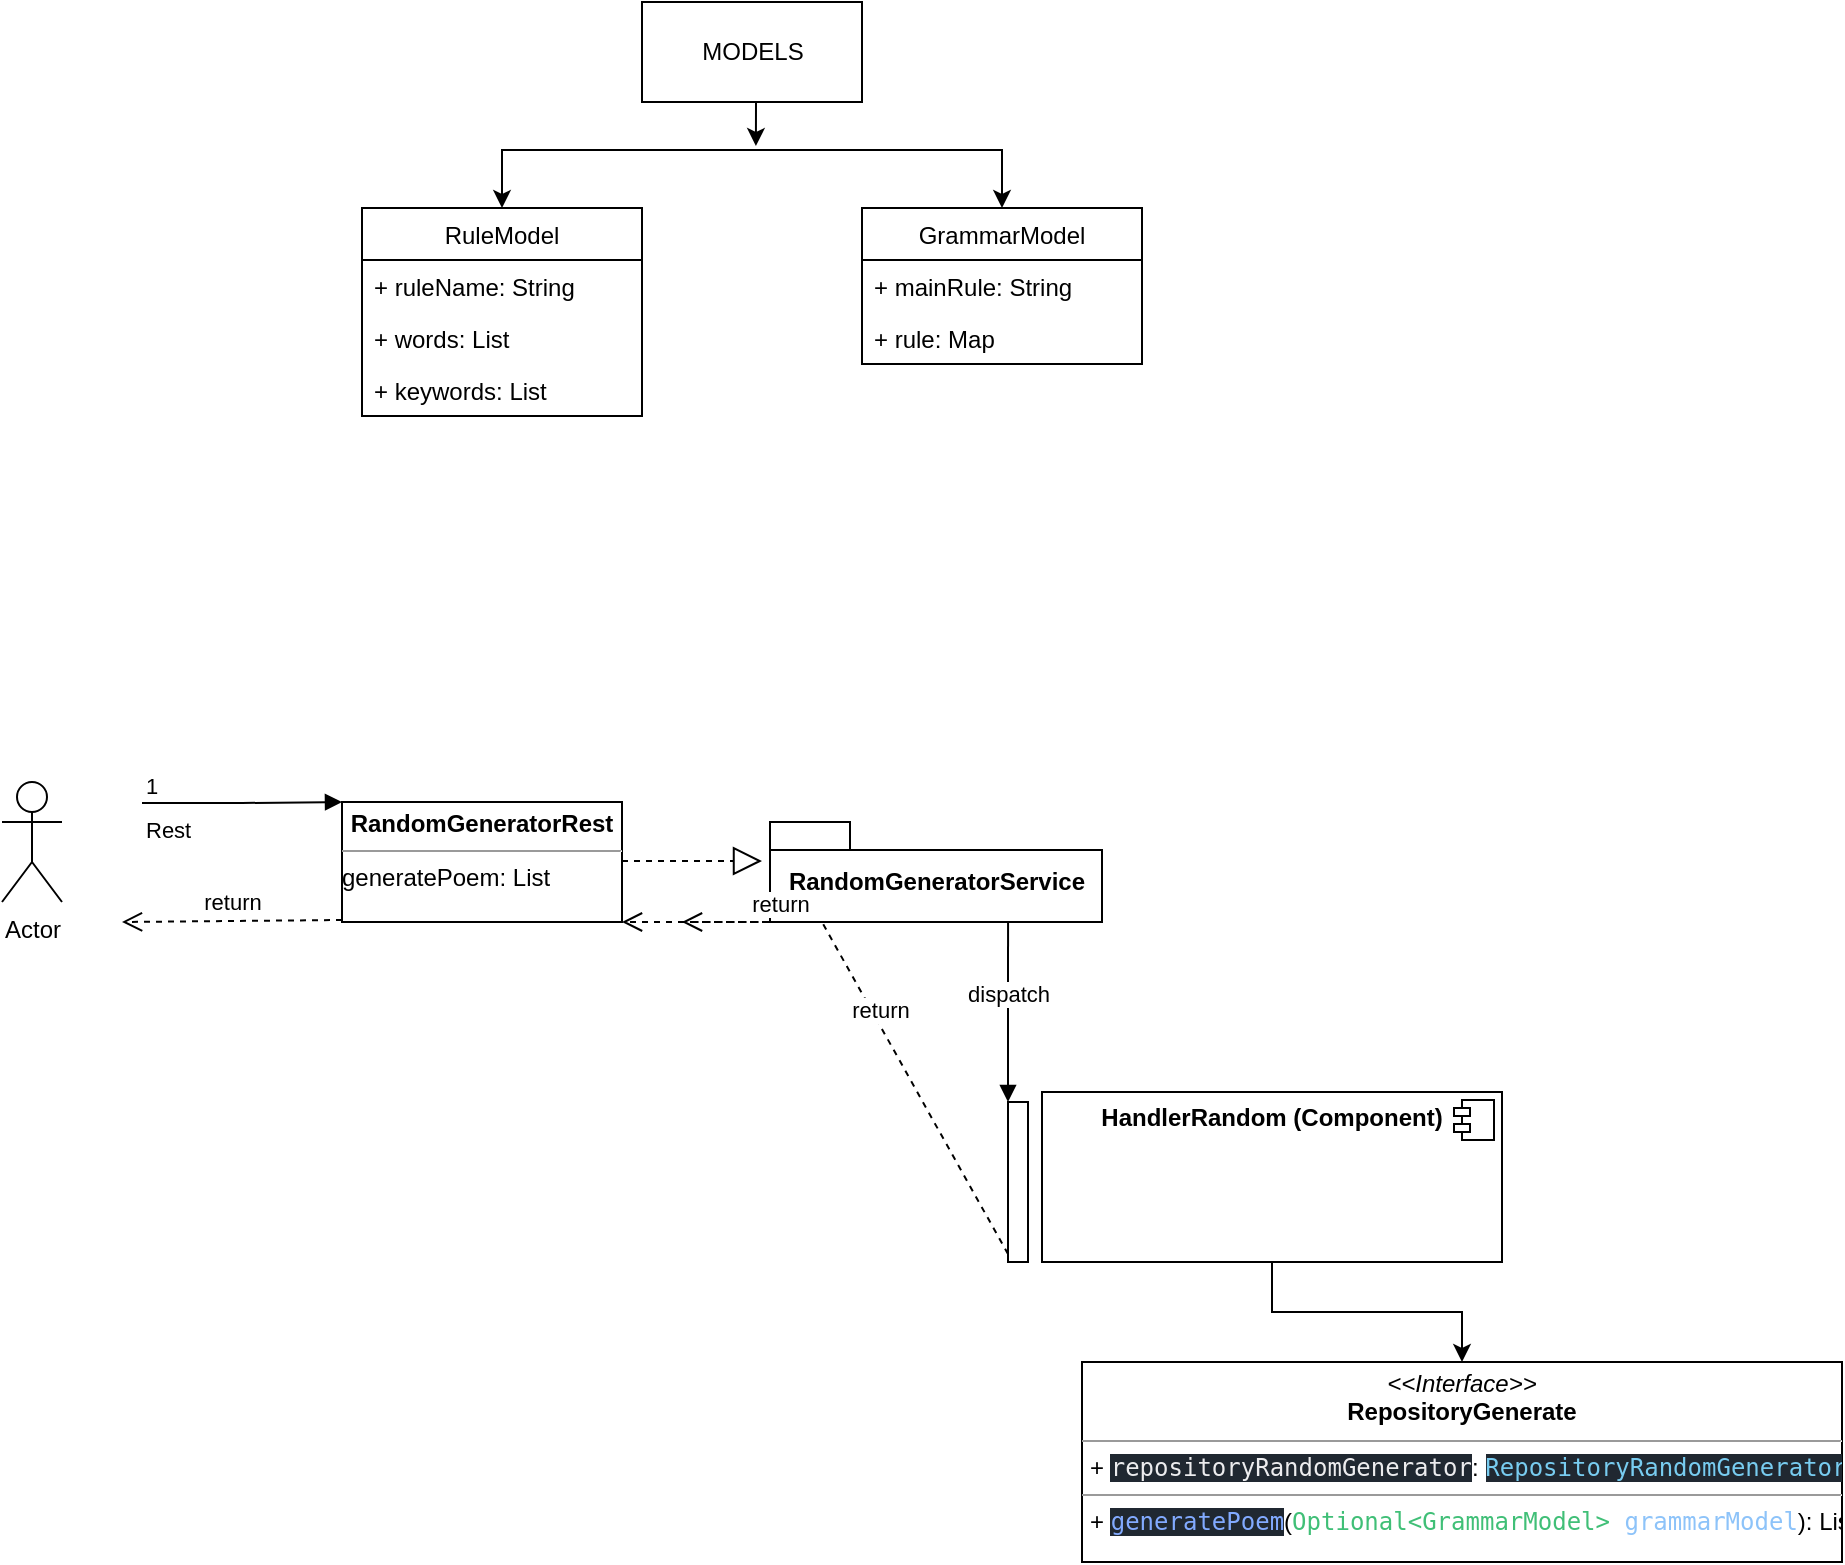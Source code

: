 <mxfile version="16.6.4"><diagram id="p5_zyx_D67bkcHhsssU0" name="Page-1"><mxGraphModel dx="1360" dy="806" grid="1" gridSize="10" guides="1" tooltips="1" connect="1" arrows="1" fold="1" page="1" pageScale="1" pageWidth="827" pageHeight="1169" math="0" shadow="0"><root><mxCell id="0"/><mxCell id="1" parent="0"/><mxCell id="HoXzDadQqb2GEAGbnjRo-7" value="RuleModel" style="swimlane;fontStyle=0;childLayout=stackLayout;horizontal=1;startSize=26;fillColor=none;horizontalStack=0;resizeParent=1;resizeParentMax=0;resizeLast=0;collapsible=1;marginBottom=0;" vertex="1" parent="1"><mxGeometry x="210" y="273" width="140" height="104" as="geometry"/></mxCell><mxCell id="HoXzDadQqb2GEAGbnjRo-8" value="+ ruleName: String" style="text;strokeColor=none;fillColor=none;align=left;verticalAlign=top;spacingLeft=4;spacingRight=4;overflow=hidden;rotatable=0;points=[[0,0.5],[1,0.5]];portConstraint=eastwest;" vertex="1" parent="HoXzDadQqb2GEAGbnjRo-7"><mxGeometry y="26" width="140" height="26" as="geometry"/></mxCell><mxCell id="HoXzDadQqb2GEAGbnjRo-9" value="+ words: List" style="text;strokeColor=none;fillColor=none;align=left;verticalAlign=top;spacingLeft=4;spacingRight=4;overflow=hidden;rotatable=0;points=[[0,0.5],[1,0.5]];portConstraint=eastwest;" vertex="1" parent="HoXzDadQqb2GEAGbnjRo-7"><mxGeometry y="52" width="140" height="26" as="geometry"/></mxCell><mxCell id="HoXzDadQqb2GEAGbnjRo-10" value="+ keywords: List" style="text;strokeColor=none;fillColor=none;align=left;verticalAlign=top;spacingLeft=4;spacingRight=4;overflow=hidden;rotatable=0;points=[[0,0.5],[1,0.5]];portConstraint=eastwest;" vertex="1" parent="HoXzDadQqb2GEAGbnjRo-7"><mxGeometry y="78" width="140" height="26" as="geometry"/></mxCell><mxCell id="HoXzDadQqb2GEAGbnjRo-11" value="GrammarModel" style="swimlane;fontStyle=0;childLayout=stackLayout;horizontal=1;startSize=26;fillColor=none;horizontalStack=0;resizeParent=1;resizeParentMax=0;resizeLast=0;collapsible=1;marginBottom=0;" vertex="1" parent="1"><mxGeometry x="460" y="273" width="140" height="78" as="geometry"/></mxCell><mxCell id="HoXzDadQqb2GEAGbnjRo-12" value="+ mainRule: String" style="text;strokeColor=none;fillColor=none;align=left;verticalAlign=top;spacingLeft=4;spacingRight=4;overflow=hidden;rotatable=0;points=[[0,0.5],[1,0.5]];portConstraint=eastwest;" vertex="1" parent="HoXzDadQqb2GEAGbnjRo-11"><mxGeometry y="26" width="140" height="26" as="geometry"/></mxCell><mxCell id="HoXzDadQqb2GEAGbnjRo-13" value="+ rule: Map" style="text;strokeColor=none;fillColor=none;align=left;verticalAlign=top;spacingLeft=4;spacingRight=4;overflow=hidden;rotatable=0;points=[[0,0.5],[1,0.5]];portConstraint=eastwest;" vertex="1" parent="HoXzDadQqb2GEAGbnjRo-11"><mxGeometry y="52" width="140" height="26" as="geometry"/></mxCell><mxCell id="HoXzDadQqb2GEAGbnjRo-34" style="edgeStyle=orthogonalEdgeStyle;rounded=0;orthogonalLoop=1;jettySize=auto;html=1;exitX=0.5;exitY=1;exitDx=0;exitDy=0;entryX=0.513;entryY=0.25;entryDx=0;entryDy=0;entryPerimeter=0;" edge="1" parent="1" source="HoXzDadQqb2GEAGbnjRo-15" target="HoXzDadQqb2GEAGbnjRo-16"><mxGeometry relative="1" as="geometry"/></mxCell><mxCell id="HoXzDadQqb2GEAGbnjRo-15" value="MODELS" style="html=1;" vertex="1" parent="1"><mxGeometry x="350" y="170" width="110" height="50" as="geometry"/></mxCell><mxCell id="HoXzDadQqb2GEAGbnjRo-32" style="edgeStyle=orthogonalEdgeStyle;rounded=0;orthogonalLoop=1;jettySize=auto;html=1;" edge="1" parent="1" source="HoXzDadQqb2GEAGbnjRo-16" target="HoXzDadQqb2GEAGbnjRo-7"><mxGeometry relative="1" as="geometry"/></mxCell><mxCell id="HoXzDadQqb2GEAGbnjRo-33" style="edgeStyle=orthogonalEdgeStyle;rounded=0;orthogonalLoop=1;jettySize=auto;html=1;" edge="1" parent="1" source="HoXzDadQqb2GEAGbnjRo-16" target="HoXzDadQqb2GEAGbnjRo-11"><mxGeometry relative="1" as="geometry"/></mxCell><mxCell id="HoXzDadQqb2GEAGbnjRo-16" value="" style="line;strokeWidth=1;fillColor=none;align=left;verticalAlign=middle;spacingTop=-1;spacingLeft=3;spacingRight=3;rotatable=0;labelPosition=right;points=[];portConstraint=eastwest;" vertex="1" parent="1"><mxGeometry x="330" y="240" width="150" height="8" as="geometry"/></mxCell><mxCell id="HoXzDadQqb2GEAGbnjRo-17" value="Actor" style="shape=umlActor;verticalLabelPosition=bottom;verticalAlign=top;html=1;" vertex="1" parent="1"><mxGeometry x="30" y="560" width="30" height="60" as="geometry"/></mxCell><mxCell id="HoXzDadQqb2GEAGbnjRo-18" value="&lt;p style=&quot;margin: 0px ; margin-top: 4px ; text-align: center&quot;&gt;&lt;b&gt;RandomGeneratorRest&lt;/b&gt;&lt;/p&gt;&lt;hr size=&quot;1&quot;&gt;&lt;div style=&quot;height: 2px&quot;&gt;generatePoem: List&lt;/div&gt;" style="verticalAlign=top;align=left;overflow=fill;fontSize=12;fontFamily=Helvetica;html=1;" vertex="1" parent="1"><mxGeometry x="200" y="570" width="140" height="60" as="geometry"/></mxCell><mxCell id="HoXzDadQqb2GEAGbnjRo-19" value="Rest" style="endArrow=block;endFill=1;html=1;edgeStyle=orthogonalEdgeStyle;align=left;verticalAlign=top;rounded=0;" edge="1" parent="1"><mxGeometry x="-1" relative="1" as="geometry"><mxPoint x="100" y="570.5" as="sourcePoint"/><mxPoint x="200" y="570" as="targetPoint"/><Array as="points"><mxPoint x="150" y="570.5"/></Array></mxGeometry></mxCell><mxCell id="HoXzDadQqb2GEAGbnjRo-20" value="1" style="edgeLabel;resizable=0;html=1;align=left;verticalAlign=bottom;" connectable="0" vertex="1" parent="HoXzDadQqb2GEAGbnjRo-19"><mxGeometry x="-1" relative="1" as="geometry"/></mxCell><mxCell id="HoXzDadQqb2GEAGbnjRo-21" value="return" style="html=1;verticalAlign=bottom;endArrow=open;dashed=1;endSize=8;rounded=0;" edge="1" parent="1"><mxGeometry relative="1" as="geometry"><mxPoint x="200" y="629" as="sourcePoint"/><mxPoint x="90" y="630" as="targetPoint"/></mxGeometry></mxCell><mxCell id="HoXzDadQqb2GEAGbnjRo-22" value="" style="endArrow=block;dashed=1;endFill=0;endSize=12;html=1;rounded=0;" edge="1" parent="1"><mxGeometry width="160" relative="1" as="geometry"><mxPoint x="340" y="599.5" as="sourcePoint"/><mxPoint x="410" y="599.5" as="targetPoint"/></mxGeometry></mxCell><mxCell id="HoXzDadQqb2GEAGbnjRo-23" value="RandomGeneratorService" style="shape=folder;fontStyle=1;spacingTop=10;tabWidth=40;tabHeight=14;tabPosition=left;html=1;" vertex="1" parent="1"><mxGeometry x="414" y="580" width="166" height="50" as="geometry"/></mxCell><mxCell id="HoXzDadQqb2GEAGbnjRo-24" value="return" style="html=1;verticalAlign=bottom;endArrow=open;dashed=1;endSize=8;rounded=0;exitX=0.5;exitY=1;exitDx=0;exitDy=0;exitPerimeter=0;entryX=1;entryY=1;entryDx=0;entryDy=0;" edge="1" parent="1" source="HoXzDadQqb2GEAGbnjRo-23" target="HoXzDadQqb2GEAGbnjRo-18"><mxGeometry relative="1" as="geometry"><mxPoint x="494" y="700" as="sourcePoint"/><mxPoint x="497" y="670" as="targetPoint"/><Array as="points"/></mxGeometry></mxCell><mxCell id="HoXzDadQqb2GEAGbnjRo-25" value="" style="html=1;points=[];perimeter=orthogonalPerimeter;" vertex="1" parent="1"><mxGeometry x="533" y="720" width="10" height="80" as="geometry"/></mxCell><mxCell id="HoXzDadQqb2GEAGbnjRo-26" value="dispatch" style="html=1;verticalAlign=bottom;endArrow=block;entryX=0;entryY=0;rounded=0;exitX=0.717;exitY=1;exitDx=0;exitDy=0;exitPerimeter=0;" edge="1" target="HoXzDadQqb2GEAGbnjRo-25" parent="1" source="HoXzDadQqb2GEAGbnjRo-23"><mxGeometry relative="1" as="geometry"><mxPoint x="453" y="621" as="sourcePoint"/></mxGeometry></mxCell><mxCell id="HoXzDadQqb2GEAGbnjRo-27" value="return" style="html=1;verticalAlign=bottom;endArrow=open;dashed=1;endSize=8;exitX=0;exitY=0.95;rounded=0;entryX=0.5;entryY=1;entryDx=0;entryDy=0;entryPerimeter=0;" edge="1" source="HoXzDadQqb2GEAGbnjRo-25" parent="1"><mxGeometry relative="1" as="geometry"><mxPoint x="370" y="630" as="targetPoint"/><Array as="points"><mxPoint x="440" y="630"/></Array></mxGeometry></mxCell><mxCell id="HoXzDadQqb2GEAGbnjRo-30" style="edgeStyle=orthogonalEdgeStyle;rounded=0;orthogonalLoop=1;jettySize=auto;html=1;" edge="1" parent="1" source="HoXzDadQqb2GEAGbnjRo-28" target="HoXzDadQqb2GEAGbnjRo-31"><mxGeometry relative="1" as="geometry"><mxPoint x="665" y="860" as="targetPoint"/></mxGeometry></mxCell><mxCell id="HoXzDadQqb2GEAGbnjRo-28" value="&lt;p style=&quot;margin: 0px ; margin-top: 6px ; text-align: center&quot;&gt;&lt;b&gt;HandlerRandom (Component)&lt;/b&gt;&lt;/p&gt;" style="align=left;overflow=fill;html=1;dropTarget=0;" vertex="1" parent="1"><mxGeometry x="550" y="715" width="230" height="85" as="geometry"/></mxCell><mxCell id="HoXzDadQqb2GEAGbnjRo-29" value="" style="shape=component;jettyWidth=8;jettyHeight=4;" vertex="1" parent="HoXzDadQqb2GEAGbnjRo-28"><mxGeometry x="1" width="20" height="20" relative="1" as="geometry"><mxPoint x="-24" y="4" as="offset"/></mxGeometry></mxCell><mxCell id="HoXzDadQqb2GEAGbnjRo-31" value="&lt;p style=&quot;margin: 0px ; margin-top: 4px ; text-align: center&quot;&gt;&lt;i&gt;&amp;lt;&amp;lt;Interface&amp;gt;&amp;gt;&lt;/i&gt;&lt;br&gt;&lt;b&gt;RepositoryGenerate&lt;/b&gt;&lt;/p&gt;&lt;hr size=&quot;1&quot;&gt;&lt;p style=&quot;margin: 0px ; margin-left: 4px&quot;&gt;+&amp;nbsp;&lt;span style=&quot;background-color: rgb(32 , 40 , 49) ; color: rgb(236 , 236 , 238) ; font-family: &amp;#34;fira code&amp;#34; , monospace&quot;&gt;repositoryRandomGenerator&lt;/span&gt;&lt;span&gt;:&amp;nbsp;&lt;/span&gt;&lt;span style=&quot;color: rgb(120 , 204 , 240) ; background-color: rgb(32 , 40 , 49) ; font-family: &amp;#34;fira code&amp;#34; , monospace&quot;&gt;RepositoryRandomGenerator&lt;/span&gt;&lt;/p&gt;&lt;hr size=&quot;1&quot;&gt;&lt;p style=&quot;margin: 0px ; margin-left: 4px&quot;&gt;+&amp;nbsp;&lt;span style=&quot;color: rgb(130 , 170 , 255) ; background-color: rgb(32 , 40 , 49) ; font-family: &amp;#34;fira code&amp;#34; , monospace&quot;&gt;generatePoem&lt;/span&gt;&lt;span&gt;(&lt;/span&gt;&lt;span style=&quot;font-family: &amp;#34;fira code&amp;#34; , monospace ; color: rgb(64 , 191 , 119)&quot;&gt;Optional&amp;lt;GrammarModel&amp;gt; &lt;/span&gt;&lt;span style=&quot;font-family: &amp;#34;fira code&amp;#34; , monospace ; color: rgb(141 , 195 , 249)&quot;&gt;grammarModel&lt;/span&gt;&lt;span&gt;): List&lt;/span&gt;&lt;/p&gt;" style="verticalAlign=top;align=left;overflow=fill;fontSize=12;fontFamily=Helvetica;html=1;" vertex="1" parent="1"><mxGeometry x="570" y="850" width="380" height="100" as="geometry"/></mxCell></root></mxGraphModel></diagram></mxfile>